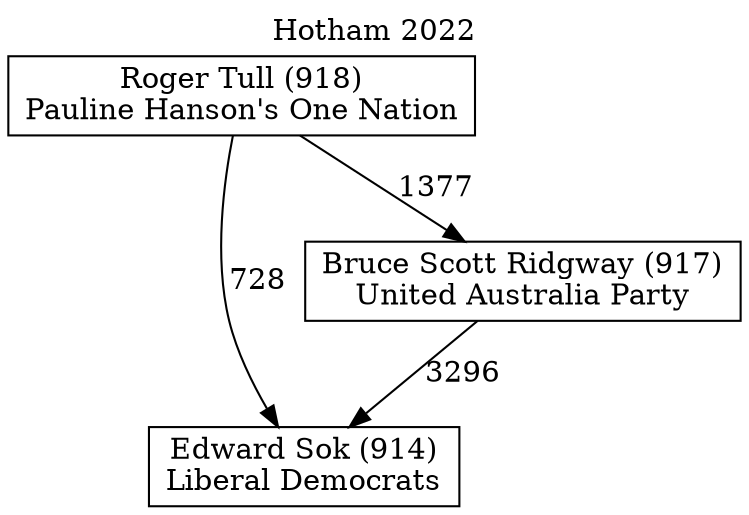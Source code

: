 // House preference flow
digraph "Edward Sok (914)_Hotham_2022" {
	graph [label="Hotham 2022" labelloc=t mclimit=10]
	node [shape=box]
	"Edward Sok (914)" [label="Edward Sok (914)
Liberal Democrats"]
	"Bruce Scott Ridgway (917)" [label="Bruce Scott Ridgway (917)
United Australia Party"]
	"Roger Tull (918)" [label="Roger Tull (918)
Pauline Hanson's One Nation"]
	"Bruce Scott Ridgway (917)" -> "Edward Sok (914)" [label=3296]
	"Roger Tull (918)" -> "Bruce Scott Ridgway (917)" [label=1377]
	"Roger Tull (918)" -> "Edward Sok (914)" [label=728]
}
